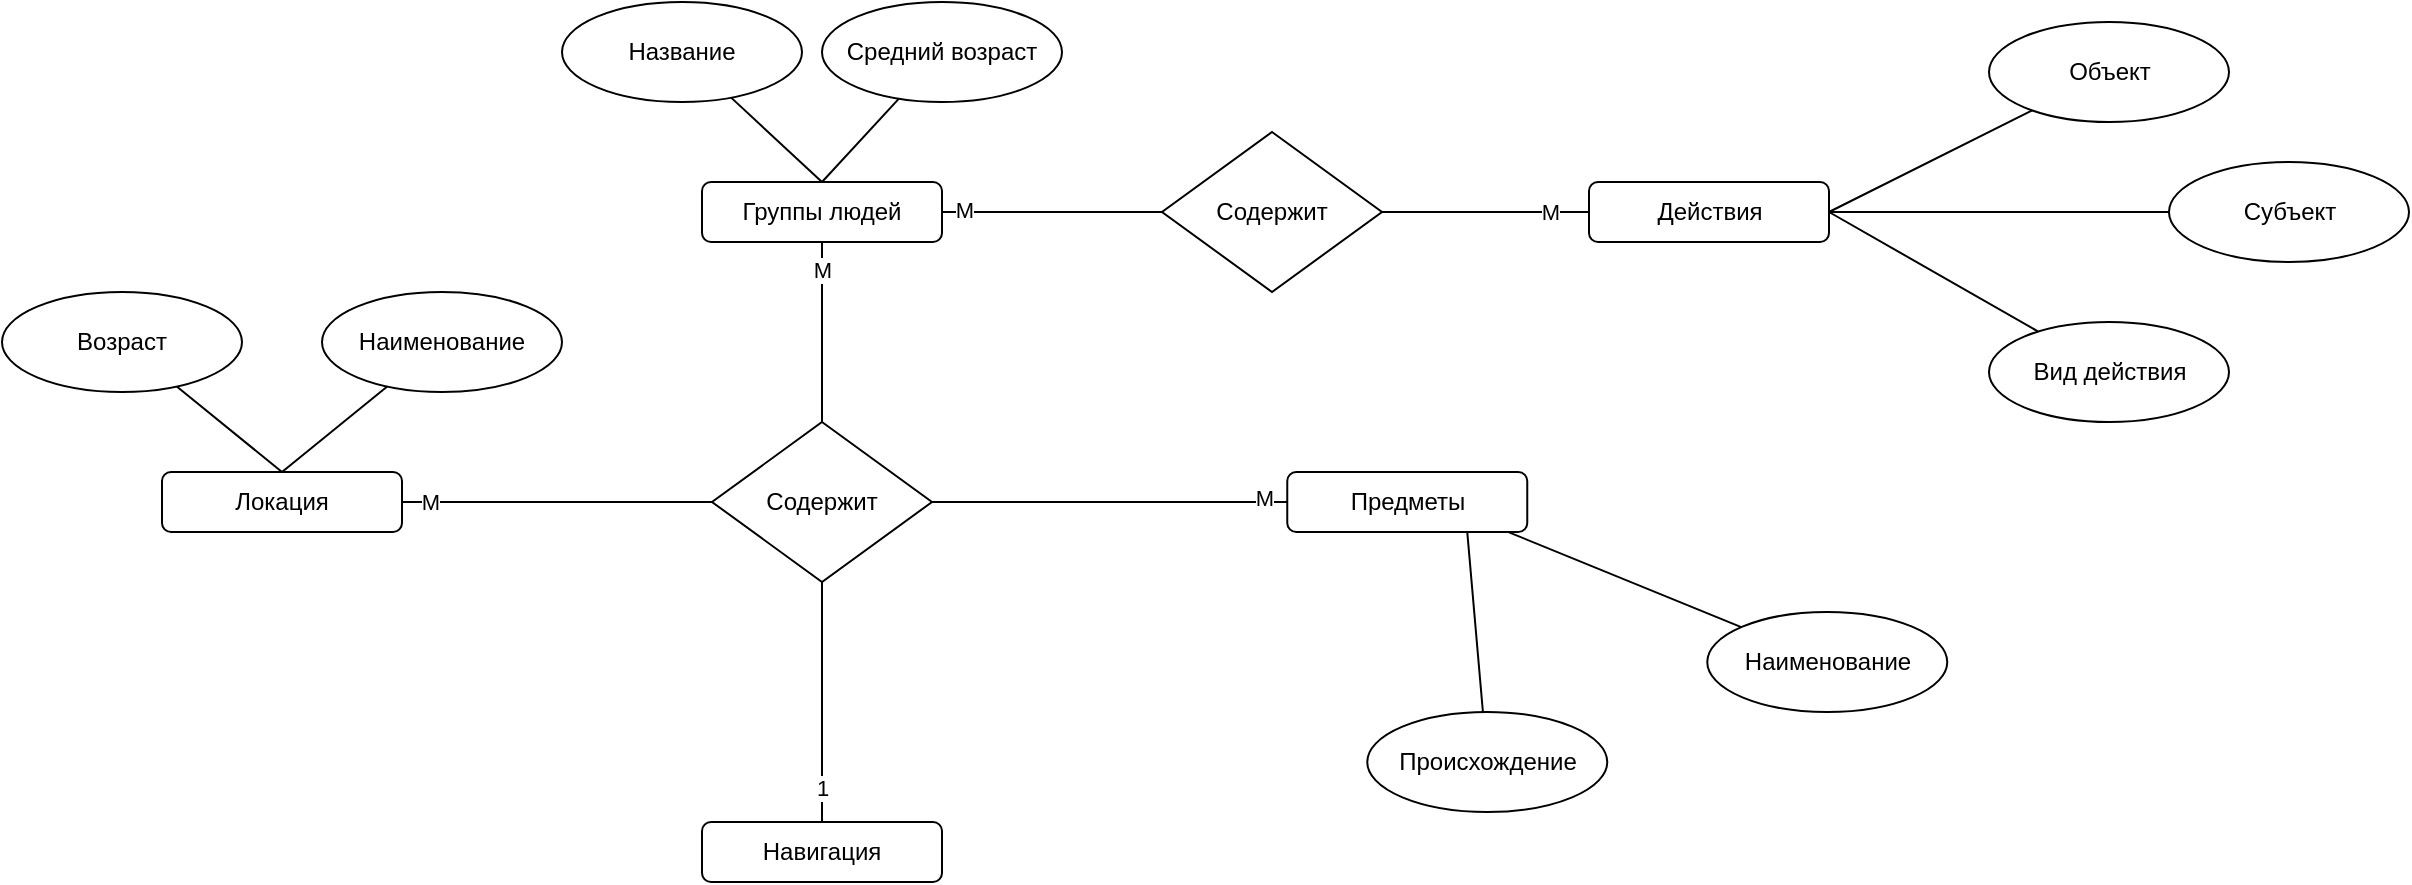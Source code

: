 <mxfile version="24.0.4" type="device">
  <diagram name="Page-1" id="9s5GCkxWtqoZ3vEaBcoy">
    <mxGraphModel dx="1384" dy="567" grid="1" gridSize="10" guides="1" tooltips="1" connect="1" arrows="1" fold="1" page="1" pageScale="1" pageWidth="850" pageHeight="1100" math="0" shadow="0">
      <root>
        <mxCell id="0" />
        <mxCell id="1" parent="0" />
        <mxCell id="OVGygfQGy09wL51Iu5K0-1" value="Группы людей" style="rounded=1;whiteSpace=wrap;html=1;" vertex="1" parent="1">
          <mxGeometry x="630" y="420" width="120" height="30" as="geometry" />
        </mxCell>
        <mxCell id="OVGygfQGy09wL51Iu5K0-2" value="" style="endArrow=none;html=1;rounded=0;exitX=0.5;exitY=0;exitDx=0;exitDy=0;" edge="1" parent="1" source="OVGygfQGy09wL51Iu5K0-1" target="OVGygfQGy09wL51Iu5K0-3">
          <mxGeometry width="50" height="50" relative="1" as="geometry">
            <mxPoint x="455" y="540" as="sourcePoint" />
            <mxPoint x="505" y="490" as="targetPoint" />
          </mxGeometry>
        </mxCell>
        <mxCell id="OVGygfQGy09wL51Iu5K0-3" value="Название" style="ellipse;whiteSpace=wrap;html=1;" vertex="1" parent="1">
          <mxGeometry x="560" y="330" width="120" height="50" as="geometry" />
        </mxCell>
        <mxCell id="OVGygfQGy09wL51Iu5K0-6" value="Средний возраст" style="ellipse;whiteSpace=wrap;html=1;" vertex="1" parent="1">
          <mxGeometry x="690" y="330" width="120" height="50" as="geometry" />
        </mxCell>
        <mxCell id="OVGygfQGy09wL51Iu5K0-7" value="" style="endArrow=none;html=1;rounded=0;entryX=0.5;entryY=0;entryDx=0;entryDy=0;" edge="1" parent="1" source="OVGygfQGy09wL51Iu5K0-6" target="OVGygfQGy09wL51Iu5K0-1">
          <mxGeometry width="50" height="50" relative="1" as="geometry">
            <mxPoint x="499" y="478" as="sourcePoint" />
            <mxPoint x="430" y="540" as="targetPoint" />
          </mxGeometry>
        </mxCell>
        <mxCell id="OVGygfQGy09wL51Iu5K0-8" value="Предметы" style="rounded=1;whiteSpace=wrap;html=1;" vertex="1" parent="1">
          <mxGeometry x="922.63" y="565" width="120" height="30" as="geometry" />
        </mxCell>
        <mxCell id="OVGygfQGy09wL51Iu5K0-9" value="" style="endArrow=none;html=1;rounded=0;exitX=0.75;exitY=1;exitDx=0;exitDy=0;" edge="1" target="OVGygfQGy09wL51Iu5K0-10" parent="1" source="OVGygfQGy09wL51Iu5K0-8">
          <mxGeometry width="50" height="50" relative="1" as="geometry">
            <mxPoint x="1052.63" y="585" as="sourcePoint" />
            <mxPoint x="167.63" y="945" as="targetPoint" />
          </mxGeometry>
        </mxCell>
        <mxCell id="OVGygfQGy09wL51Iu5K0-10" value="Происхождение" style="ellipse;whiteSpace=wrap;html=1;" vertex="1" parent="1">
          <mxGeometry x="962.63" y="685" width="120" height="50" as="geometry" />
        </mxCell>
        <mxCell id="OVGygfQGy09wL51Iu5K0-11" value="Наименование" style="ellipse;whiteSpace=wrap;html=1;" vertex="1" parent="1">
          <mxGeometry x="1132.63" y="635" width="120" height="50" as="geometry" />
        </mxCell>
        <mxCell id="OVGygfQGy09wL51Iu5K0-12" value="" style="endArrow=none;html=1;rounded=0;entryX=0.924;entryY=1.006;entryDx=0;entryDy=0;entryPerimeter=0;" edge="1" source="OVGygfQGy09wL51Iu5K0-11" target="OVGygfQGy09wL51Iu5K0-8" parent="1">
          <mxGeometry width="50" height="50" relative="1" as="geometry">
            <mxPoint x="161.63" y="933" as="sourcePoint" />
            <mxPoint x="92.63" y="995" as="targetPoint" />
          </mxGeometry>
        </mxCell>
        <mxCell id="OVGygfQGy09wL51Iu5K0-13" value="Локация" style="rounded=1;whiteSpace=wrap;html=1;" vertex="1" parent="1">
          <mxGeometry x="360" y="565" width="120" height="30" as="geometry" />
        </mxCell>
        <mxCell id="OVGygfQGy09wL51Iu5K0-14" value="" style="endArrow=none;html=1;rounded=0;exitX=0.5;exitY=0;exitDx=0;exitDy=0;" edge="1" target="OVGygfQGy09wL51Iu5K0-15" parent="1" source="OVGygfQGy09wL51Iu5K0-13">
          <mxGeometry width="50" height="50" relative="1" as="geometry">
            <mxPoint x="785" y="1005" as="sourcePoint" />
            <mxPoint x="835" y="955" as="targetPoint" />
          </mxGeometry>
        </mxCell>
        <mxCell id="OVGygfQGy09wL51Iu5K0-15" value="Возраст" style="ellipse;whiteSpace=wrap;html=1;" vertex="1" parent="1">
          <mxGeometry x="280" y="475" width="120" height="50" as="geometry" />
        </mxCell>
        <mxCell id="OVGygfQGy09wL51Iu5K0-16" value="Наименование" style="ellipse;whiteSpace=wrap;html=1;" vertex="1" parent="1">
          <mxGeometry x="440" y="475" width="120" height="50" as="geometry" />
        </mxCell>
        <mxCell id="OVGygfQGy09wL51Iu5K0-17" value="" style="endArrow=none;html=1;rounded=0;entryX=0.5;entryY=0;entryDx=0;entryDy=0;" edge="1" source="OVGygfQGy09wL51Iu5K0-16" target="OVGygfQGy09wL51Iu5K0-13" parent="1">
          <mxGeometry width="50" height="50" relative="1" as="geometry">
            <mxPoint x="829" y="943" as="sourcePoint" />
            <mxPoint x="760" y="1005" as="targetPoint" />
          </mxGeometry>
        </mxCell>
        <mxCell id="OVGygfQGy09wL51Iu5K0-18" value="Действия" style="rounded=1;whiteSpace=wrap;html=1;" vertex="1" parent="1">
          <mxGeometry x="1073.5" y="420" width="120" height="30" as="geometry" />
        </mxCell>
        <mxCell id="OVGygfQGy09wL51Iu5K0-19" value="" style="endArrow=none;html=1;rounded=0;exitX=1;exitY=0.5;exitDx=0;exitDy=0;" edge="1" parent="1" target="OVGygfQGy09wL51Iu5K0-20" source="OVGygfQGy09wL51Iu5K0-18">
          <mxGeometry width="50" height="50" relative="1" as="geometry">
            <mxPoint x="978.5" y="540" as="sourcePoint" />
            <mxPoint x="1028.5" y="490" as="targetPoint" />
          </mxGeometry>
        </mxCell>
        <mxCell id="OVGygfQGy09wL51Iu5K0-20" value="Субъект" style="ellipse;whiteSpace=wrap;html=1;" vertex="1" parent="1">
          <mxGeometry x="1363.5" y="410" width="120" height="50" as="geometry" />
        </mxCell>
        <mxCell id="OVGygfQGy09wL51Iu5K0-21" value="Объект" style="ellipse;whiteSpace=wrap;html=1;" vertex="1" parent="1">
          <mxGeometry x="1273.5" y="340" width="120" height="50" as="geometry" />
        </mxCell>
        <mxCell id="OVGygfQGy09wL51Iu5K0-22" value="" style="endArrow=none;html=1;rounded=0;entryX=1;entryY=0.5;entryDx=0;entryDy=0;" edge="1" parent="1" source="OVGygfQGy09wL51Iu5K0-21" target="OVGygfQGy09wL51Iu5K0-18">
          <mxGeometry width="50" height="50" relative="1" as="geometry">
            <mxPoint x="1022.5" y="478" as="sourcePoint" />
            <mxPoint x="953.5" y="540" as="targetPoint" />
          </mxGeometry>
        </mxCell>
        <mxCell id="OVGygfQGy09wL51Iu5K0-23" value="" style="endArrow=none;html=1;rounded=0;exitX=1;exitY=0.5;exitDx=0;exitDy=0;" edge="1" parent="1" target="OVGygfQGy09wL51Iu5K0-24" source="OVGygfQGy09wL51Iu5K0-18">
          <mxGeometry width="50" height="50" relative="1" as="geometry">
            <mxPoint x="1063.5" y="640" as="sourcePoint" />
            <mxPoint x="1113.5" y="590" as="targetPoint" />
          </mxGeometry>
        </mxCell>
        <mxCell id="OVGygfQGy09wL51Iu5K0-24" value="Вид действия" style="ellipse;whiteSpace=wrap;html=1;" vertex="1" parent="1">
          <mxGeometry x="1273.5" y="490" width="120" height="50" as="geometry" />
        </mxCell>
        <mxCell id="OVGygfQGy09wL51Iu5K0-25" value="" style="endArrow=none;html=1;rounded=0;exitX=0.5;exitY=1;exitDx=0;exitDy=0;entryX=0.5;entryY=0;entryDx=0;entryDy=0;" edge="1" parent="1" source="OVGygfQGy09wL51Iu5K0-1" target="OVGygfQGy09wL51Iu5K0-26">
          <mxGeometry width="50" height="50" relative="1" as="geometry">
            <mxPoint x="670" y="590" as="sourcePoint" />
            <mxPoint x="620" y="555" as="targetPoint" />
          </mxGeometry>
        </mxCell>
        <mxCell id="OVGygfQGy09wL51Iu5K0-28" value="М" style="edgeLabel;html=1;align=center;verticalAlign=middle;resizable=0;points=[];" vertex="1" connectable="0" parent="OVGygfQGy09wL51Iu5K0-25">
          <mxGeometry x="-0.698" relative="1" as="geometry">
            <mxPoint as="offset" />
          </mxGeometry>
        </mxCell>
        <mxCell id="OVGygfQGy09wL51Iu5K0-26" value="Содержит" style="rhombus;whiteSpace=wrap;html=1;" vertex="1" parent="1">
          <mxGeometry x="635" y="540" width="110" height="80" as="geometry" />
        </mxCell>
        <mxCell id="OVGygfQGy09wL51Iu5K0-27" value="" style="endArrow=none;html=1;rounded=0;exitX=1;exitY=0.5;exitDx=0;exitDy=0;entryX=0;entryY=0.5;entryDx=0;entryDy=0;" edge="1" parent="1" source="OVGygfQGy09wL51Iu5K0-32" target="OVGygfQGy09wL51Iu5K0-18">
          <mxGeometry width="50" height="50" relative="1" as="geometry">
            <mxPoint x="730" y="550" as="sourcePoint" />
            <mxPoint x="780" y="500" as="targetPoint" />
          </mxGeometry>
        </mxCell>
        <mxCell id="OVGygfQGy09wL51Iu5K0-29" value="М" style="edgeLabel;html=1;align=center;verticalAlign=middle;resizable=0;points=[];" vertex="1" connectable="0" parent="OVGygfQGy09wL51Iu5K0-27">
          <mxGeometry x="0.624" relative="1" as="geometry">
            <mxPoint as="offset" />
          </mxGeometry>
        </mxCell>
        <mxCell id="OVGygfQGy09wL51Iu5K0-30" value="Навигация" style="rounded=1;whiteSpace=wrap;html=1;" vertex="1" parent="1">
          <mxGeometry x="630" y="740" width="120" height="30" as="geometry" />
        </mxCell>
        <mxCell id="OVGygfQGy09wL51Iu5K0-31" value="" style="endArrow=none;html=1;rounded=0;entryX=0.5;entryY=1;entryDx=0;entryDy=0;exitX=0.5;exitY=0;exitDx=0;exitDy=0;" edge="1" parent="1" source="OVGygfQGy09wL51Iu5K0-30" target="OVGygfQGy09wL51Iu5K0-26">
          <mxGeometry width="50" height="50" relative="1" as="geometry">
            <mxPoint x="640" y="660" as="sourcePoint" />
            <mxPoint x="690" y="610" as="targetPoint" />
          </mxGeometry>
        </mxCell>
        <mxCell id="OVGygfQGy09wL51Iu5K0-41" value="1" style="edgeLabel;html=1;align=center;verticalAlign=middle;resizable=0;points=[];" vertex="1" connectable="0" parent="OVGygfQGy09wL51Iu5K0-31">
          <mxGeometry x="-0.708" relative="1" as="geometry">
            <mxPoint as="offset" />
          </mxGeometry>
        </mxCell>
        <mxCell id="OVGygfQGy09wL51Iu5K0-33" value="" style="endArrow=none;html=1;rounded=0;exitX=1;exitY=0.5;exitDx=0;exitDy=0;entryX=0;entryY=0.5;entryDx=0;entryDy=0;" edge="1" parent="1" source="OVGygfQGy09wL51Iu5K0-1" target="OVGygfQGy09wL51Iu5K0-32">
          <mxGeometry width="50" height="50" relative="1" as="geometry">
            <mxPoint x="750" y="435" as="sourcePoint" />
            <mxPoint x="1133" y="435" as="targetPoint" />
          </mxGeometry>
        </mxCell>
        <mxCell id="OVGygfQGy09wL51Iu5K0-35" value="М" style="edgeLabel;html=1;align=center;verticalAlign=middle;resizable=0;points=[];" vertex="1" connectable="0" parent="OVGygfQGy09wL51Iu5K0-33">
          <mxGeometry x="-0.805" y="1" relative="1" as="geometry">
            <mxPoint as="offset" />
          </mxGeometry>
        </mxCell>
        <mxCell id="OVGygfQGy09wL51Iu5K0-32" value="Содержит" style="rhombus;whiteSpace=wrap;html=1;" vertex="1" parent="1">
          <mxGeometry x="860" y="395" width="110" height="80" as="geometry" />
        </mxCell>
        <mxCell id="OVGygfQGy09wL51Iu5K0-36" value="" style="endArrow=none;html=1;rounded=0;entryX=0;entryY=0.5;entryDx=0;entryDy=0;exitX=1;exitY=0.5;exitDx=0;exitDy=0;" edge="1" parent="1" source="OVGygfQGy09wL51Iu5K0-13" target="OVGygfQGy09wL51Iu5K0-26">
          <mxGeometry width="50" height="50" relative="1" as="geometry">
            <mxPoint x="480" y="590" as="sourcePoint" />
            <mxPoint x="530" y="540" as="targetPoint" />
          </mxGeometry>
        </mxCell>
        <mxCell id="OVGygfQGy09wL51Iu5K0-39" value="М" style="edgeLabel;html=1;align=center;verticalAlign=middle;resizable=0;points=[];" vertex="1" connectable="0" parent="OVGygfQGy09wL51Iu5K0-36">
          <mxGeometry x="-0.823" relative="1" as="geometry">
            <mxPoint as="offset" />
          </mxGeometry>
        </mxCell>
        <mxCell id="OVGygfQGy09wL51Iu5K0-37" value="" style="endArrow=none;html=1;rounded=0;entryX=0;entryY=0.5;entryDx=0;entryDy=0;exitX=1;exitY=0.5;exitDx=0;exitDy=0;" edge="1" parent="1" source="OVGygfQGy09wL51Iu5K0-26" target="OVGygfQGy09wL51Iu5K0-8">
          <mxGeometry width="50" height="50" relative="1" as="geometry">
            <mxPoint x="870" y="590" as="sourcePoint" />
            <mxPoint x="920" y="540" as="targetPoint" />
          </mxGeometry>
        </mxCell>
        <mxCell id="OVGygfQGy09wL51Iu5K0-40" value="М" style="edgeLabel;html=1;align=center;verticalAlign=middle;resizable=0;points=[];" vertex="1" connectable="0" parent="OVGygfQGy09wL51Iu5K0-37">
          <mxGeometry x="0.864" y="2" relative="1" as="geometry">
            <mxPoint as="offset" />
          </mxGeometry>
        </mxCell>
      </root>
    </mxGraphModel>
  </diagram>
</mxfile>
